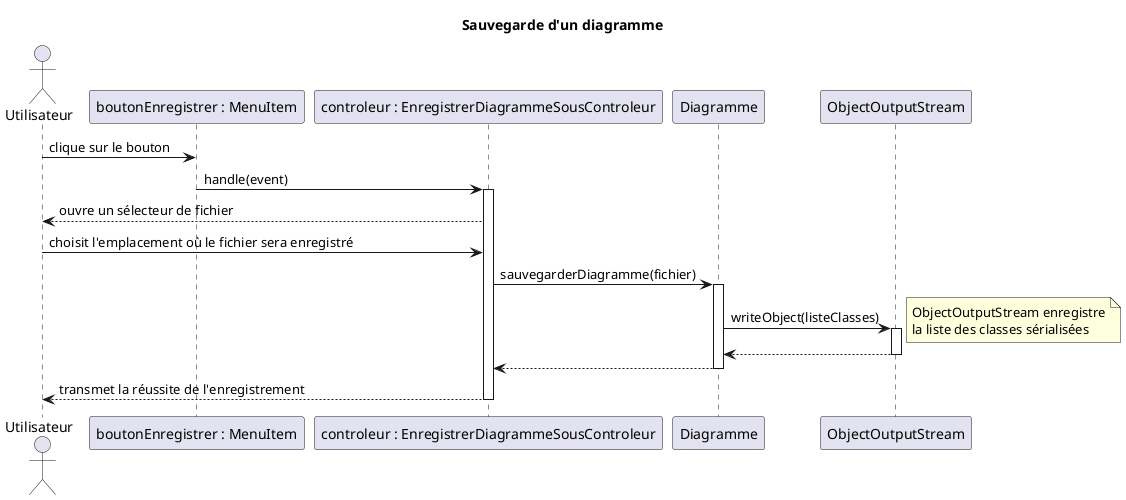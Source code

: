 @startuml
title Sauvegarde d'un diagramme

actor Utilisateur
participant "boutonEnregistrer : MenuItem" as MenuItem
participant "controleur : EnregistrerDiagrammeSousControleur" as EnregistrerDiagrammeSousControleur
Utilisateur -> MenuItem : clique sur le bouton
MenuItem -> EnregistrerDiagrammeSousControleur : handle(event)
activate EnregistrerDiagrammeSousControleur
EnregistrerDiagrammeSousControleur --> Utilisateur : ouvre un sélecteur de fichier
Utilisateur -> EnregistrerDiagrammeSousControleur : choisit l'emplacement où le fichier sera enregistré
EnregistrerDiagrammeSousControleur -> Diagramme : sauvegarderDiagramme(fichier)
activate Diagramme
Diagramme -> ObjectOutputStream : writeObject(listeClasses)
activate ObjectOutputStream
note right
    ObjectOutputStream enregistre
    la liste des classes sérialisées
end note
ObjectOutputStream --> Diagramme :
deactivate ObjectOutputStream
Diagramme --> EnregistrerDiagrammeSousControleur :
deactivate Diagramme
EnregistrerDiagrammeSousControleur --> Utilisateur : transmet la réussite de l'enregistrement
deactivate EnregistrerDiagrammeSousControleur
@enduml